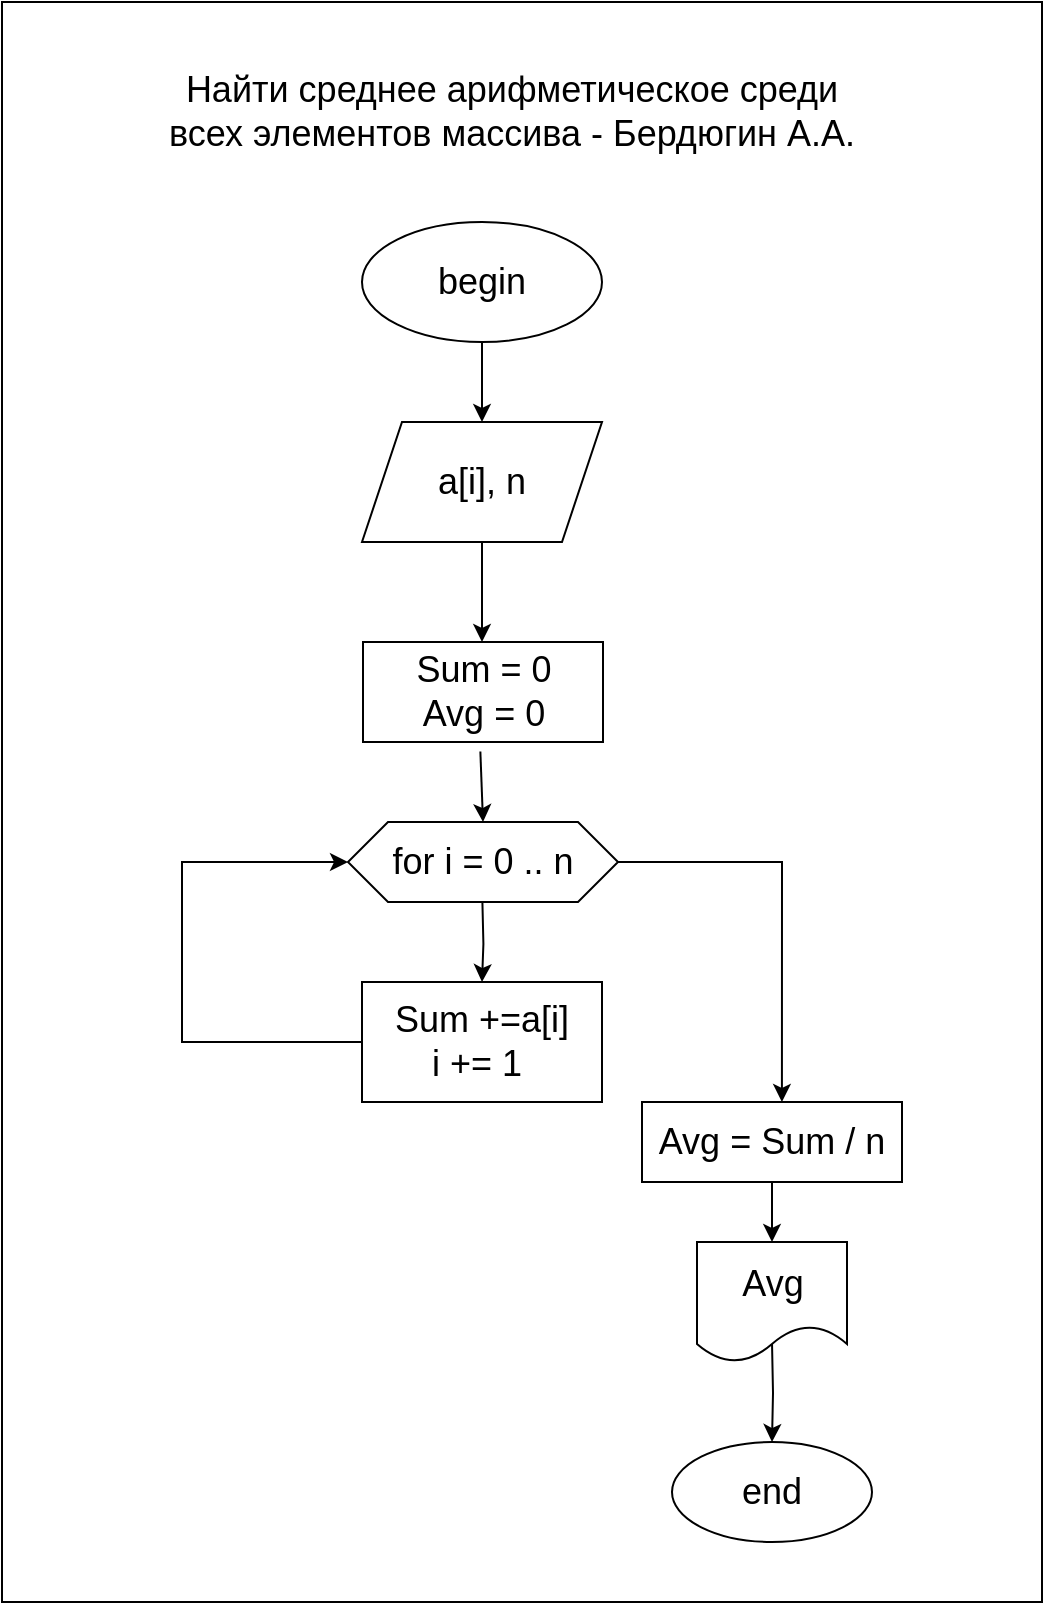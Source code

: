 <mxfile version="22.1.19" type="google">
  <diagram name="Page-1" id="74e2e168-ea6b-b213-b513-2b3c1d86103e">
    <mxGraphModel grid="1" page="1" gridSize="10" guides="1" tooltips="1" connect="1" arrows="1" fold="1" pageScale="1" pageWidth="1100" pageHeight="850" background="none" math="0" shadow="0">
      <root>
        <mxCell id="0" />
        <mxCell id="1" parent="0" />
        <mxCell id="lr_2rYWjJnWoMx1Z23g4-13" value="" style="rounded=0;whiteSpace=wrap;html=1;" vertex="1" parent="1">
          <mxGeometry x="310" y="20" width="520" height="800" as="geometry" />
        </mxCell>
        <mxCell id="lr_2rYWjJnWoMx1Z23g4-1" value="Найти среднее арифметическое среди всех элементов массива - Бердюгин А.А." style="text;html=1;strokeColor=none;fillColor=none;align=center;verticalAlign=middle;whiteSpace=wrap;rounded=0;fontSize=18;" vertex="1" parent="1">
          <mxGeometry x="385" y="60" width="360" height="30" as="geometry" />
        </mxCell>
        <mxCell id="lr_2rYWjJnWoMx1Z23g4-2" value="&lt;font style=&quot;font-size: 18px;&quot;&gt;begin&lt;/font&gt;" style="ellipse;whiteSpace=wrap;html=1;" vertex="1" parent="1">
          <mxGeometry x="490" y="130" width="120" height="60" as="geometry" />
        </mxCell>
        <mxCell id="lr_2rYWjJnWoMx1Z23g4-3" style="edgeStyle=orthogonalEdgeStyle;rounded=0;orthogonalLoop=1;jettySize=auto;html=1;exitX=0.5;exitY=1;exitDx=0;exitDy=0;" edge="1" parent="1" source="lr_2rYWjJnWoMx1Z23g4-4">
          <mxGeometry relative="1" as="geometry">
            <mxPoint x="550" y="340" as="targetPoint" />
          </mxGeometry>
        </mxCell>
        <mxCell id="lr_2rYWjJnWoMx1Z23g4-4" value="&lt;font style=&quot;font-size: 18px;&quot;&gt;a[i], n&lt;/font&gt;" style="shape=parallelogram;perimeter=parallelogramPerimeter;whiteSpace=wrap;html=1;fixedSize=1;" vertex="1" parent="1">
          <mxGeometry x="490" y="230" width="120" height="60" as="geometry" />
        </mxCell>
        <mxCell id="lr_2rYWjJnWoMx1Z23g4-5" value="" style="endArrow=classic;html=1;rounded=0;exitX=0.5;exitY=1;exitDx=0;exitDy=0;entryX=0.5;entryY=0;entryDx=0;entryDy=0;" edge="1" parent="1" source="lr_2rYWjJnWoMx1Z23g4-2" target="lr_2rYWjJnWoMx1Z23g4-4">
          <mxGeometry width="50" height="50" relative="1" as="geometry">
            <mxPoint x="540" y="350" as="sourcePoint" />
            <mxPoint x="590" y="300" as="targetPoint" />
          </mxGeometry>
        </mxCell>
        <mxCell id="lr_2rYWjJnWoMx1Z23g4-8" style="edgeStyle=orthogonalEdgeStyle;rounded=0;orthogonalLoop=1;jettySize=auto;html=1;exitX=0.5;exitY=1;exitDx=0;exitDy=0;" edge="1" parent="1" target="CVBEbYuVJULx1eZzfzl7-1">
          <mxGeometry relative="1" as="geometry">
            <mxPoint x="550" y="540" as="targetPoint" />
            <mxPoint x="550.2" y="470" as="sourcePoint" />
          </mxGeometry>
        </mxCell>
        <mxCell id="lr_2rYWjJnWoMx1Z23g4-10" style="edgeStyle=orthogonalEdgeStyle;rounded=0;orthogonalLoop=1;jettySize=auto;html=1;" edge="1" parent="1" target="lr_2rYWjJnWoMx1Z23g4-12">
          <mxGeometry relative="1" as="geometry">
            <mxPoint x="695" y="730" as="targetPoint" />
            <mxPoint x="695" y="690" as="sourcePoint" />
          </mxGeometry>
        </mxCell>
        <mxCell id="lr_2rYWjJnWoMx1Z23g4-12" value="&lt;font style=&quot;font-size: 18px;&quot;&gt;end&lt;/font&gt;" style="ellipse;whiteSpace=wrap;html=1;" vertex="1" parent="1">
          <mxGeometry x="645" y="740" width="100" height="50" as="geometry" />
        </mxCell>
        <mxCell id="lr_2rYWjJnWoMx1Z23g4-15" value="&lt;font style=&quot;font-size: 18px;&quot;&gt;for i = 0 .. n&lt;/font&gt;" style="shape=hexagon;perimeter=hexagonPerimeter2;whiteSpace=wrap;html=1;fixedSize=1;" vertex="1" parent="1">
          <mxGeometry x="483" y="430" width="135" height="40" as="geometry" />
        </mxCell>
        <mxCell id="CVBEbYuVJULx1eZzfzl7-1" value="&lt;font style=&quot;font-size: 18px;&quot;&gt;Sum +=a[i]&lt;br&gt;i += 1&amp;nbsp;&lt;/font&gt;" style="rounded=0;whiteSpace=wrap;html=1;" vertex="1" parent="1">
          <mxGeometry x="490" y="510" width="120" height="60" as="geometry" />
        </mxCell>
        <mxCell id="CVBEbYuVJULx1eZzfzl7-2" value="" style="endArrow=classic;html=1;rounded=0;entryX=0;entryY=0.5;entryDx=0;entryDy=0;exitX=0;exitY=0.5;exitDx=0;exitDy=0;" edge="1" parent="1" source="CVBEbYuVJULx1eZzfzl7-1" target="lr_2rYWjJnWoMx1Z23g4-15">
          <mxGeometry width="50" height="50" relative="1" as="geometry">
            <mxPoint x="550" y="610" as="sourcePoint" />
            <mxPoint x="600" y="560" as="targetPoint" />
            <Array as="points">
              <mxPoint x="400" y="540" />
              <mxPoint x="400" y="450" />
            </Array>
          </mxGeometry>
        </mxCell>
        <mxCell id="CVBEbYuVJULx1eZzfzl7-3" value="" style="endArrow=classic;html=1;rounded=0;entryX=0.606;entryY=0.575;entryDx=0;entryDy=0;entryPerimeter=0;" edge="1" parent="1">
          <mxGeometry width="50" height="50" relative="1" as="geometry">
            <mxPoint x="618.0" y="450.0" as="sourcePoint" />
            <mxPoint x="699.96" y="570.0" as="targetPoint" />
            <Array as="points">
              <mxPoint x="700" y="450" />
            </Array>
          </mxGeometry>
        </mxCell>
        <mxCell id="CVBEbYuVJULx1eZzfzl7-4" value="&lt;font style=&quot;font-size: 18px;&quot;&gt;Sum = 0&lt;br&gt;Avg = 0&lt;/font&gt;" style="rounded=0;whiteSpace=wrap;html=1;" vertex="1" parent="1">
          <mxGeometry x="490.5" y="340" width="120" height="50" as="geometry" />
        </mxCell>
        <mxCell id="CVBEbYuVJULx1eZzfzl7-5" value="" style="endArrow=classic;html=1;rounded=0;exitX=0.489;exitY=1.095;exitDx=0;exitDy=0;exitPerimeter=0;entryX=0.5;entryY=0;entryDx=0;entryDy=0;" edge="1" parent="1" source="CVBEbYuVJULx1eZzfzl7-4" target="lr_2rYWjJnWoMx1Z23g4-15">
          <mxGeometry width="50" height="50" relative="1" as="geometry">
            <mxPoint x="600" y="420" as="sourcePoint" />
            <mxPoint x="650" y="370" as="targetPoint" />
          </mxGeometry>
        </mxCell>
        <mxCell id="CVBEbYuVJULx1eZzfzl7-6" value="&lt;font style=&quot;font-size: 18px;&quot;&gt;Avg = Sum / n&lt;/font&gt;" style="rounded=0;whiteSpace=wrap;html=1;" vertex="1" parent="1">
          <mxGeometry x="630" y="570" width="130" height="40" as="geometry" />
        </mxCell>
        <mxCell id="CVBEbYuVJULx1eZzfzl7-7" value="" style="endArrow=classic;html=1;rounded=0;exitX=0.5;exitY=1;exitDx=0;exitDy=0;" edge="1" parent="1" source="CVBEbYuVJULx1eZzfzl7-6" target="CVBEbYuVJULx1eZzfzl7-8">
          <mxGeometry width="50" height="50" relative="1" as="geometry">
            <mxPoint x="600" y="690" as="sourcePoint" />
            <mxPoint x="650" y="640" as="targetPoint" />
          </mxGeometry>
        </mxCell>
        <mxCell id="CVBEbYuVJULx1eZzfzl7-8" value="&lt;font style=&quot;font-size: 18px;&quot;&gt;Avg&lt;/font&gt;" style="shape=document;whiteSpace=wrap;html=1;boundedLbl=1;" vertex="1" parent="1">
          <mxGeometry x="657.5" y="640" width="75" height="60" as="geometry" />
        </mxCell>
      </root>
    </mxGraphModel>
  </diagram>
</mxfile>
